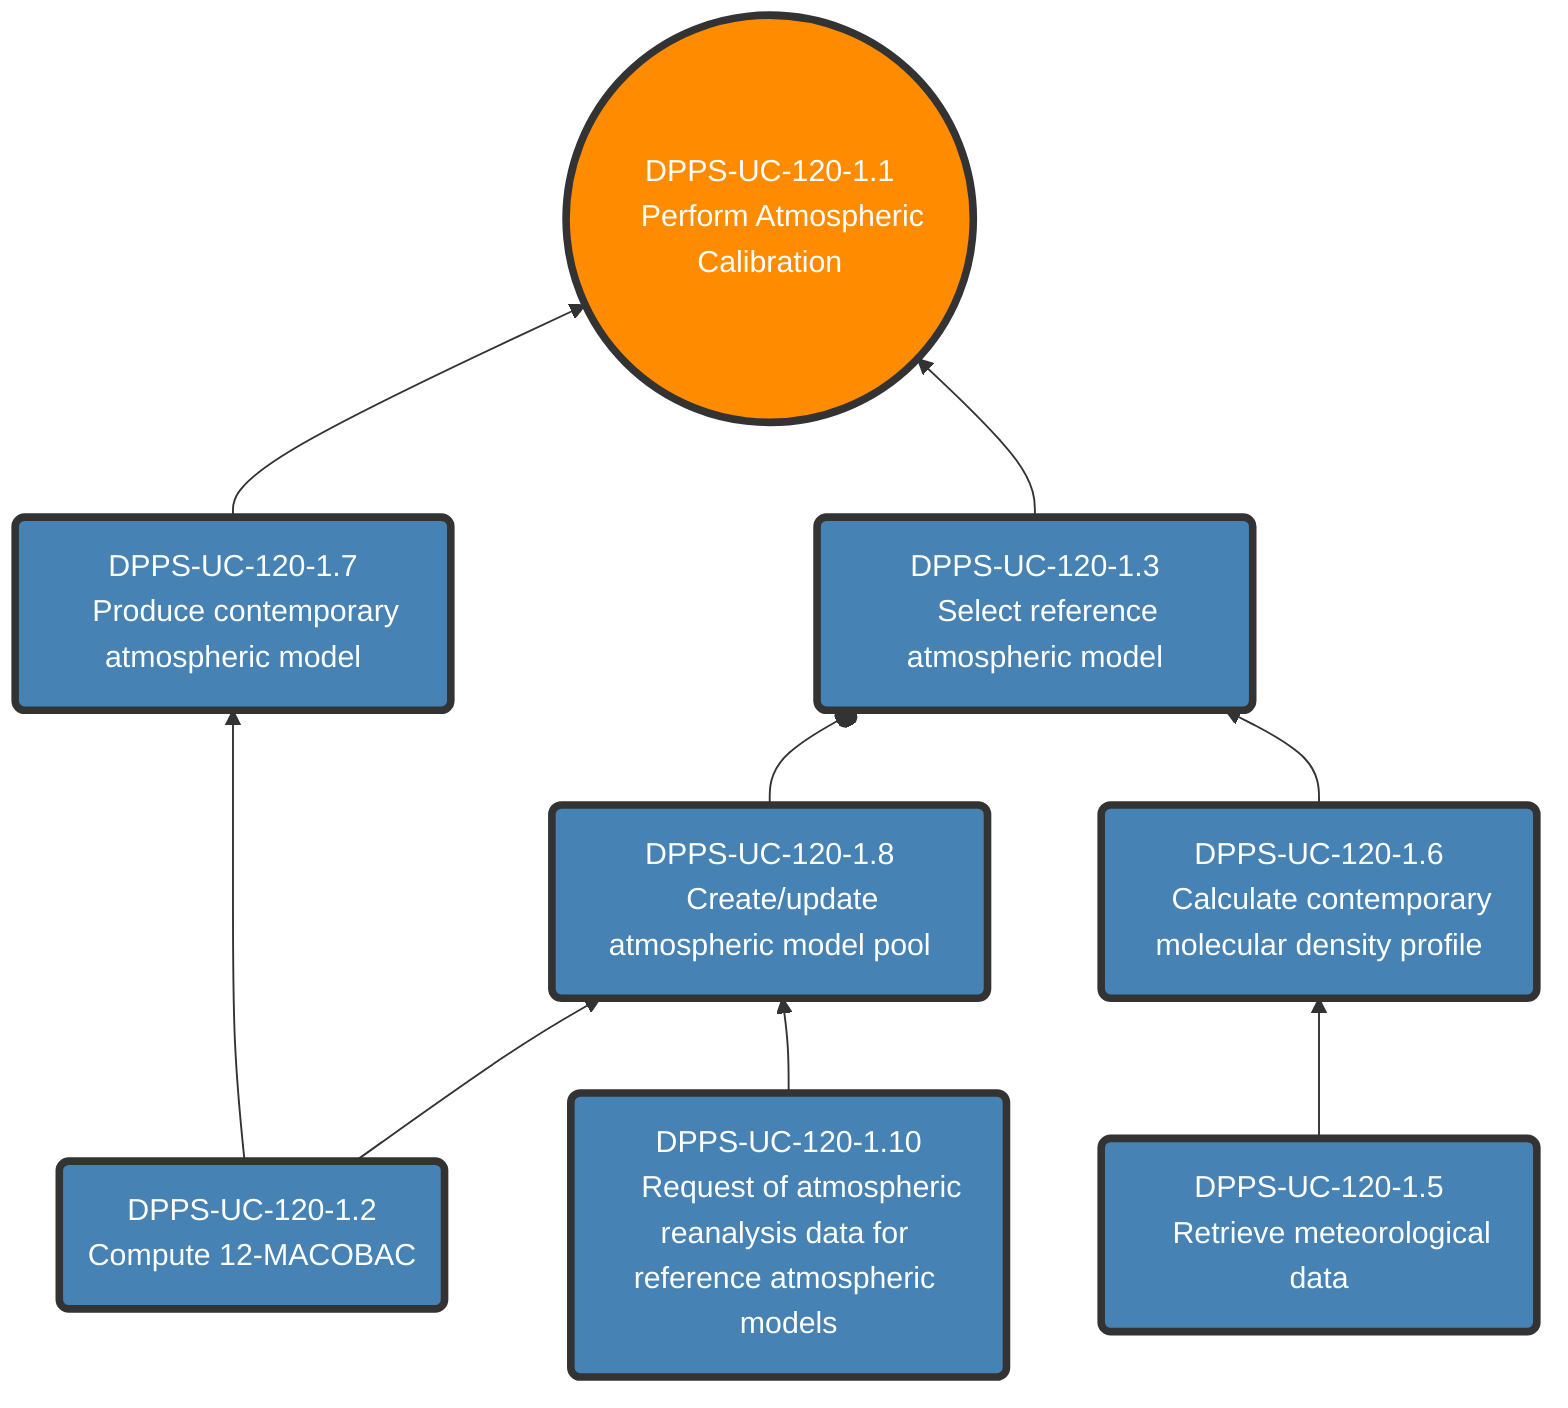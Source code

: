 flowchart BT
    %% List of use cases with labels
    1.1((DPPS-UC-120-1.1
    Perform Atmospheric Calibration)):::doing
    1.2(DPPS-UC-120-1.2
    Compute 12-MACOBAC):::done
    1.3(DPPS-UC-120-1.3
    Select reference atmospheric model):::done
    1.5(DPPS-UC-120-1.5
    Retrieve meteorological data):::done
    1.6(DPPS-UC-120-1.6
    Calculate contemporary molecular density profile):::done
    1.8(DPPS-UC-120-1.8
    Create/update atmospheric model pool):::done
    1.7(DPPS-UC-120-1.7
    Produce contemporary atmospheric model):::done
    1.10(DPPS-UC-120-1.10
    Request of atmospheric reanalysis data for reference atmospheric models):::done

    %% Relations between use cases
    1.2 --> 1.7
    1.2--> 1.8
    1.8 --o 1.3
    1.10 --> 1.8
    1.5 --> 1.6 --> 1.3
    1.7 & 1.3 --> 1.1

classDef todo fill:crimson,color:#fff
classDef doing fill:darkorange,color:#fff
classDef done fill:steelblue,color:#fff
classDef onhold fill:lightgrey
classDef default stroke:#333,stroke-width:4px;